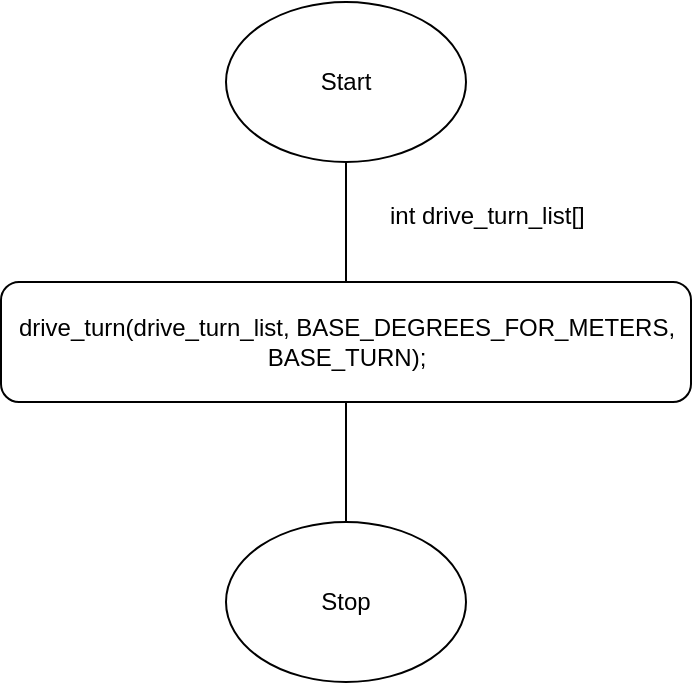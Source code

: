 <mxfile version="12.0.0" type="device" pages="1"><diagram id="FRQo5MQdvEnS8Bbijqqi" name="Page-1"><mxGraphModel dx="1008" dy="455" grid="1" gridSize="10" guides="1" tooltips="1" connect="1" arrows="1" fold="1" page="1" pageScale="1" pageWidth="850" pageHeight="1100" math="0" shadow="0"><root><mxCell id="0"/><mxCell id="1" parent="0"/><mxCell id="yxta2dbiJ_tIEkI4RSGV-1" value="Start" style="ellipse;whiteSpace=wrap;html=1;" vertex="1" parent="1"><mxGeometry x="340" y="100" width="120" height="80" as="geometry"/></mxCell><mxCell id="yxta2dbiJ_tIEkI4RSGV-2" value="" style="endArrow=none;html=1;entryX=0.5;entryY=1;entryDx=0;entryDy=0;exitX=0.5;exitY=0;exitDx=0;exitDy=0;" edge="1" parent="1" source="yxta2dbiJ_tIEkI4RSGV-3" target="yxta2dbiJ_tIEkI4RSGV-1"><mxGeometry width="50" height="50" relative="1" as="geometry"><mxPoint x="420" y="230" as="sourcePoint"/><mxPoint x="410" y="170" as="targetPoint"/></mxGeometry></mxCell><mxCell id="yxta2dbiJ_tIEkI4RSGV-3" value="drive_turn(drive_turn_list, BASE_DEGREES_FOR_METERS, BASE_TURN);" style="rounded=1;whiteSpace=wrap;html=1;" vertex="1" parent="1"><mxGeometry x="227.5" y="240" width="345" height="60" as="geometry"/></mxCell><mxCell id="yxta2dbiJ_tIEkI4RSGV-7" value="" style="endArrow=none;html=1;exitX=0.5;exitY=0;exitDx=0;exitDy=0;entryX=0.5;entryY=1;entryDx=0;entryDy=0;" edge="1" parent="1" source="yxta2dbiJ_tIEkI4RSGV-9" target="yxta2dbiJ_tIEkI4RSGV-3"><mxGeometry width="50" height="50" relative="1" as="geometry"><mxPoint x="424.5" y="350" as="sourcePoint"/><mxPoint x="425" y="293" as="targetPoint"/></mxGeometry></mxCell><mxCell id="yxta2dbiJ_tIEkI4RSGV-9" value="Stop" style="ellipse;whiteSpace=wrap;html=1;" vertex="1" parent="1"><mxGeometry x="340" y="360" width="120" height="80" as="geometry"/></mxCell><mxCell id="yxta2dbiJ_tIEkI4RSGV-10" value="int drive_turn_list[]" style="text;html=1;resizable=0;points=[];autosize=1;align=left;verticalAlign=top;spacingTop=-4;" vertex="1" parent="1"><mxGeometry x="420" y="197" width="110" height="20" as="geometry"/></mxCell></root></mxGraphModel></diagram></mxfile>